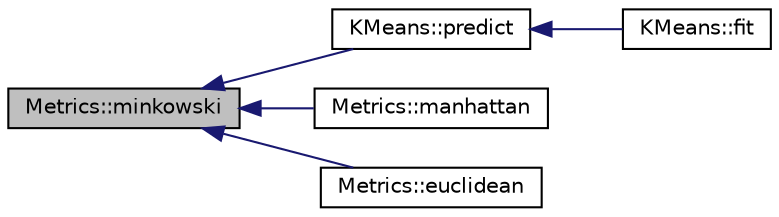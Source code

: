 digraph "Metrics::minkowski"
{
  bgcolor="transparent";
  edge [fontname="Helvetica",fontsize="10",labelfontname="Helvetica",labelfontsize="10"];
  node [fontname="Helvetica",fontsize="10",shape=record];
  rankdir="LR";
  Node17 [label="Metrics::minkowski",height=0.2,width=0.4,color="black", fillcolor="grey75", style="filled", fontcolor="black"];
  Node17 -> Node18 [dir="back",color="midnightblue",fontsize="10",style="solid",fontname="Helvetica"];
  Node18 [label="KMeans::predict",height=0.2,width=0.4,color="black",URL="$classKMeans.html#a833e7824ae04358e7ea0d97e61e87040",tooltip="Assigns elements of a data set to clusters. "];
  Node18 -> Node19 [dir="back",color="midnightblue",fontsize="10",style="solid",fontname="Helvetica"];
  Node19 [label="KMeans::fit",height=0.2,width=0.4,color="black",URL="$classKMeans.html#aa1583b7f07ebb766f20e52c63a2f8d45",tooltip="Find the k centroids that best fit the data. "];
  Node17 -> Node20 [dir="back",color="midnightblue",fontsize="10",style="solid",fontname="Helvetica"];
  Node20 [label="Metrics::manhattan",height=0.2,width=0.4,color="black",URL="$classMetrics.html#a920260189d1c6fe6d2cb43a4424ddb70"];
  Node17 -> Node21 [dir="back",color="midnightblue",fontsize="10",style="solid",fontname="Helvetica"];
  Node21 [label="Metrics::euclidean",height=0.2,width=0.4,color="black",URL="$classMetrics.html#acd0a8472a5ece3aa36c92007aa201e84"];
}
